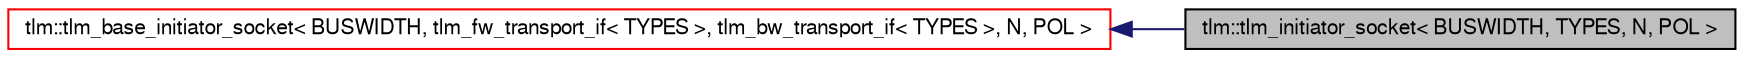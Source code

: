 digraph G
{
  edge [fontname="FreeSans",fontsize="10",labelfontname="FreeSans",labelfontsize="10"];
  node [fontname="FreeSans",fontsize="10",shape=record];
  rankdir=LR;
  Node1 [label="tlm::tlm_initiator_socket\< BUSWIDTH, TYPES, N, POL \>",height=0.2,width=0.4,color="black", fillcolor="grey75", style="filled" fontcolor="black"];
  Node2 -> Node1 [dir=back,color="midnightblue",fontsize="10",style="solid",fontname="FreeSans"];
  Node2 [label="tlm::tlm_base_initiator_socket\< BUSWIDTH, tlm_fw_transport_if\< TYPES \>, tlm_bw_transport_if\< TYPES \>, N, POL \>",height=0.2,width=0.4,color="red", fillcolor="white", style="filled",URL="$a00056.html"];
}
